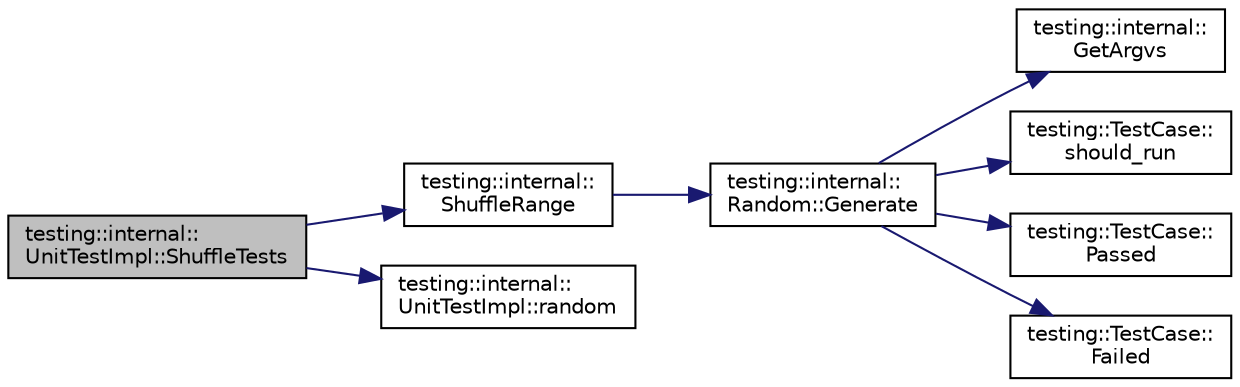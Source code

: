 digraph "testing::internal::UnitTestImpl::ShuffleTests"
{
  edge [fontname="Helvetica",fontsize="10",labelfontname="Helvetica",labelfontsize="10"];
  node [fontname="Helvetica",fontsize="10",shape=record];
  rankdir="LR";
  Node581 [label="testing::internal::\lUnitTestImpl::ShuffleTests",height=0.2,width=0.4,color="black", fillcolor="grey75", style="filled", fontcolor="black"];
  Node581 -> Node582 [color="midnightblue",fontsize="10",style="solid",fontname="Helvetica"];
  Node582 [label="testing::internal::\lShuffleRange",height=0.2,width=0.4,color="black", fillcolor="white", style="filled",URL="$d0/da7/namespacetesting_1_1internal.html#a0e1d3dc36138a591769412d4c7779861"];
  Node582 -> Node583 [color="midnightblue",fontsize="10",style="solid",fontname="Helvetica"];
  Node583 [label="testing::internal::\lRandom::Generate",height=0.2,width=0.4,color="black", fillcolor="white", style="filled",URL="$db/da2/classtesting_1_1internal_1_1_random.html#a9315b7fb621cbcfdf92ed4b5e584c0db"];
  Node583 -> Node584 [color="midnightblue",fontsize="10",style="solid",fontname="Helvetica"];
  Node584 [label="testing::internal::\lGetArgvs",height=0.2,width=0.4,color="black", fillcolor="white", style="filled",URL="$d0/da7/namespacetesting_1_1internal.html#a344160f771a3b754fa4e54b6e9846b23"];
  Node583 -> Node585 [color="midnightblue",fontsize="10",style="solid",fontname="Helvetica"];
  Node585 [label="testing::TestCase::\lshould_run",height=0.2,width=0.4,color="black", fillcolor="white", style="filled",URL="$d0/dfa/classtesting_1_1_test_case.html#a843d6cd43f3e587bfa8681990b9d59df"];
  Node583 -> Node586 [color="midnightblue",fontsize="10",style="solid",fontname="Helvetica"];
  Node586 [label="testing::TestCase::\lPassed",height=0.2,width=0.4,color="black", fillcolor="white", style="filled",URL="$d0/dfa/classtesting_1_1_test_case.html#a29bbfd227b732a90198b5280c039c271"];
  Node583 -> Node587 [color="midnightblue",fontsize="10",style="solid",fontname="Helvetica"];
  Node587 [label="testing::TestCase::\lFailed",height=0.2,width=0.4,color="black", fillcolor="white", style="filled",URL="$d0/dfa/classtesting_1_1_test_case.html#ae71c30eab6f1673b82090a0e745c2aa5"];
  Node581 -> Node588 [color="midnightblue",fontsize="10",style="solid",fontname="Helvetica"];
  Node588 [label="testing::internal::\lUnitTestImpl::random",height=0.2,width=0.4,color="black", fillcolor="white", style="filled",URL="$d7/dda/classtesting_1_1internal_1_1_unit_test_impl.html#ab3b45b5eb4d583219a3602011ea44347"];
}
